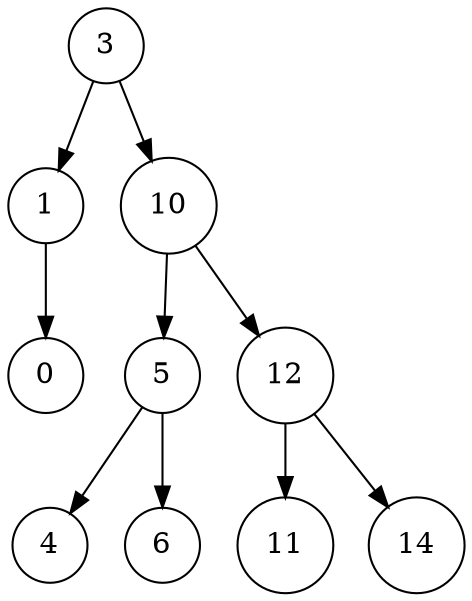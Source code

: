 digraph G {
	node [shape = circle];
	n0[label="3"];
	n0 -> n1;
	n1[label="1"];
	n1 -> n2;
	n2[label="0"];
	n0 -> n3;
	n3[label="10"];
	n3 -> n4;
	n4[label="5"];
	n4 -> n5;
	n5[label="4"];
	n4 -> n6;
	n6[label="6"];
	n3 -> n7;
	n7[label="12"];
	n7 -> n8;
	n8[label="11"];
	n7 -> n9;
	n9[label="14"];
	
}